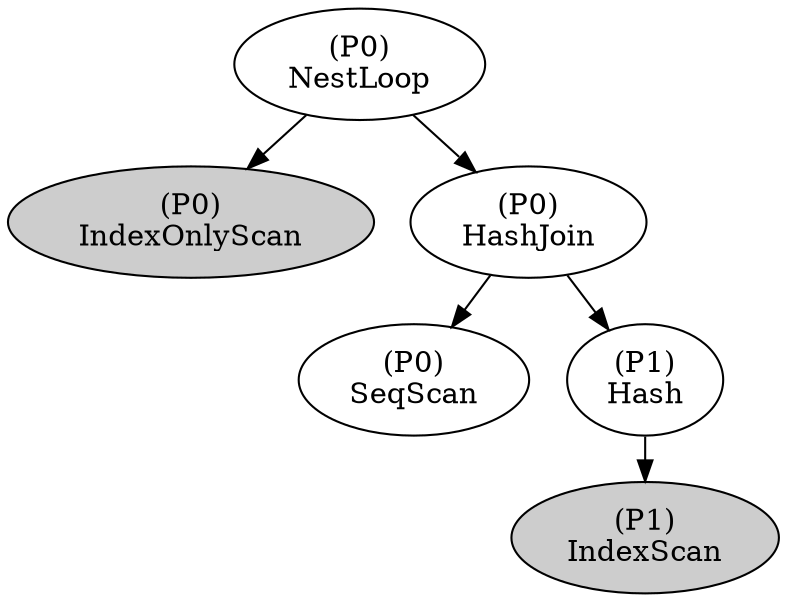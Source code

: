 digraph progress {
    ranksep = 0.3;
    P0x1f82e80 [label=<(P0)<br/>IndexOnlyScan<br/>>, fillcolor="#cdcdcd", style=filled];
    P0x1f85f90 [label=<(P0)<br/>SeqScan<br/>>];
    P0x1f87340 [label=<(P1)<br/>IndexScan<br/>>, fillcolor="#cdcdcd", style=filled];
    P0x1f870a8 [label=<(P1)<br/>Hash<br/>>];
    P0x1f870a8 -> P0x1f87340;
    P0x1f84b00 [label=<(P0)<br/>HashJoin<br/>>];
    P0x1f84b00 -> P0x1f85f90;
    P0x1f84b00 -> P0x1f870a8;
    P0x1f82268 [label=<(P0)<br/>NestLoop<br/>>];
    P0x1f82268 -> P0x1f82e80;
    P0x1f82268 -> P0x1f84b00;
}
